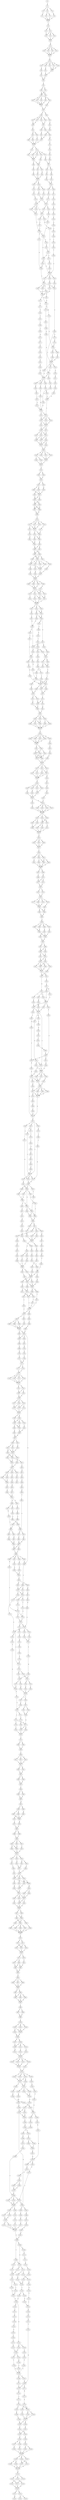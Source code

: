 strict digraph  {
	S0 -> S1 [ label = V ];
	S1 -> S2 [ label = L ];
	S1 -> S3 [ label = I ];
	S1 -> S4 [ label = A ];
	S2 -> S5 [ label = S ];
	S3 -> S6 [ label = L ];
	S3 -> S7 [ label = A ];
	S4 -> S8 [ label = D ];
	S5 -> S9 [ label = A ];
	S6 -> S9 [ label = A ];
	S7 -> S9 [ label = A ];
	S8 -> S9 [ label = A ];
	S9 -> S10 [ label = L ];
	S10 -> S11 [ label = K ];
	S10 -> S12 [ label = R ];
	S11 -> S13 [ label = N ];
	S11 -> S14 [ label = T ];
	S11 -> S15 [ label = G ];
	S12 -> S14 [ label = T ];
	S13 -> S16 [ label = L ];
	S14 -> S16 [ label = L ];
	S15 -> S16 [ label = L ];
	S16 -> S17 [ label = Q ];
	S17 -> S18 [ label = Q ];
	S17 -> S19 [ label = E ];
	S17 -> S20 [ label = D ];
	S17 -> S21 [ label = A ];
	S18 -> S22 [ label = K ];
	S19 -> S22 [ label = K ];
	S20 -> S22 [ label = K ];
	S21 -> S22 [ label = K ];
	S22 -> S23 [ label = I ];
	S23 -> S24 [ label = D ];
	S23 -> S25 [ label = H ];
	S23 -> S26 [ label = Y ];
	S23 -> S27 [ label = K ];
	S23 -> S28 [ label = R ];
	S24 -> S29 [ label = Q ];
	S25 -> S30 [ label = R ];
	S26 -> S31 [ label = N ];
	S27 -> S30 [ label = R ];
	S28 -> S30 [ label = R ];
	S29 -> S32 [ label = M ];
	S30 -> S33 [ label = L ];
	S31 -> S33 [ label = L ];
	S32 -> S34 [ label = E ];
	S33 -> S34 [ label = E ];
	S34 -> S35 [ label = L ];
	S35 -> S36 [ label = E ];
	S35 -> S37 [ label = D ];
	S36 -> S38 [ label = K ];
	S36 -> S39 [ label = R ];
	S37 -> S39 [ label = R ];
	S38 -> S40 [ label = K ];
	S39 -> S41 [ label = T ];
	S39 -> S42 [ label = S ];
	S39 -> S43 [ label = A ];
	S39 -> S44 [ label = R ];
	S40 -> S45 [ label = Q ];
	S41 -> S45 [ label = Q ];
	S42 -> S46 [ label = K ];
	S43 -> S45 [ label = Q ];
	S44 -> S45 [ label = Q ];
	S45 -> S47 [ label = A ];
	S46 -> S47 [ label = A ];
	S47 -> S48 [ label = K ];
	S47 -> S49 [ label = E ];
	S48 -> S50 [ label = A ];
	S49 -> S51 [ label = D ];
	S49 -> S52 [ label = K ];
	S49 -> S53 [ label = S ];
	S49 -> S54 [ label = R ];
	S50 -> S55 [ label = K ];
	S51 -> S56 [ label = N ];
	S52 -> S56 [ label = N ];
	S53 -> S57 [ label = S ];
	S54 -> S57 [ label = S ];
	S55 -> S58 [ label = N ];
	S56 -> S59 [ label = L ];
	S57 -> S60 [ label = M ];
	S57 -> S61 [ label = Y ];
	S58 -> S62 [ label = Q ];
	S59 -> S63 [ label = N ];
	S59 -> S64 [ label = K ];
	S60 -> S65 [ label = R ];
	S61 -> S66 [ label = T ];
	S62 -> S67 [ label = Q ];
	S63 -> S68 [ label = T ];
	S63 -> S69 [ label = I ];
	S64 -> S70 [ label = S ];
	S65 -> S67 [ label = Q ];
	S66 -> S71 [ label = H ];
	S67 -> S72 [ label = L ];
	S68 -> S72 [ label = L ];
	S69 -> S72 [ label = L ];
	S70 -> S72 [ label = L ];
	S71 -> S73 [ label = F ];
	S72 -> S74 [ label = S ];
	S72 -> S75 [ label = A ];
	S73 -> S76 [ label = F ];
	S74 -> S77 [ label = H ];
	S74 -> S78 [ label = R ];
	S74 -> S79 [ label = E ];
	S74 -> S80 [ label = K ];
	S75 -> S81 [ label = A ];
	S76 -> S82 [ label = Q ];
	S77 -> S83 [ label = R ];
	S78 -> S84 [ label = E ];
	S79 -> S85 [ label = K ];
	S80 -> S84 [ label = E ];
	S81 -> S84 [ label = E ];
	S82 -> S86 [ label = D ];
	S83 -> S87 [ label = V ];
	S84 -> S88 [ label = A ];
	S84 -> S89 [ label = T ];
	S85 -> S88 [ label = A ];
	S86 -> S87 [ label = V ];
	S87 -> S90 [ label = T ];
	S87 -> S91 [ label = R ];
	S88 -> S92 [ label = A ];
	S88 -> S93 [ label = Q ];
	S89 -> S94 [ label = S ];
	S90 -> S95 [ label = N ];
	S91 -> S96 [ label = K ];
	S92 -> S97 [ label = Q ];
	S93 -> S98 [ label = W ];
	S94 -> S99 [ label = L ];
	S95 -> S100 [ label = H ];
	S96 -> S101 [ label = R ];
	S97 -> S102 [ label = Y ];
	S98 -> S102 [ label = Y ];
	S99 -> S102 [ label = Y ];
	S100 -> S103 [ label = Q ];
	S101 -> S103 [ label = Q ];
	S102 -> S104 [ label = K ];
	S102 -> S105 [ label = R ];
	S103 -> S106 [ label = P ];
	S103 -> S107 [ label = Q ];
	S104 -> S108 [ label = K ];
	S104 -> S109 [ label = D ];
	S105 -> S110 [ label = G ];
	S106 -> S111 [ label = V ];
	S107 -> S112 [ label = D ];
	S108 -> S113 [ label = A ];
	S109 -> S114 [ label = L ];
	S110 -> S115 [ label = E ];
	S111 -> S116 [ label = S ];
	S112 -> S117 [ label = F ];
	S113 -> S118 [ label = L ];
	S114 -> S118 [ label = L ];
	S115 -> S119 [ label = P ];
	S116 -> S120 [ label = S ];
	S117 -> S121 [ label = T ];
	S118 -> S122 [ label = E ];
	S118 -> S121 [ label = T ];
	S119 -> S122 [ label = E ];
	S120 -> S123 [ label = P ];
	S121 -> S124 [ label = K ];
	S121 -> S125 [ label = S ];
	S122 -> S126 [ label = D ];
	S122 -> S127 [ label = Q ];
	S122 -> S128 [ label = N ];
	S123 -> S129 [ label = Y ];
	S124 -> S130 [ label = S ];
	S125 -> S127 [ label = Q ];
	S126 -> S131 [ label = E ];
	S127 -> S132 [ label = P ];
	S127 -> S133 [ label = S ];
	S128 -> S131 [ label = E ];
	S129 -> S134 [ label = V ];
	S130 -> S135 [ label = Q ];
	S131 -> S136 [ label = T ];
	S132 -> S137 [ label = K ];
	S133 -> S138 [ label = R ];
	S134 -> S139 [ label = E ];
	S135 -> S140 [ label = N ];
	S136 -> S140 [ label = N ];
	S136 -> S141 [ label = S ];
	S137 -> S136 [ label = T ];
	S138 -> S142 [ label = T ];
	S139 -> S143 [ label = A ];
	S140 -> S144 [ label = E ];
	S140 -> S145 [ label = S ];
	S141 -> S146 [ label = N ];
	S142 -> S147 [ label = A ];
	S142 -> S144 [ label = E ];
	S143 -> S148 [ label = A ];
	S144 -> S149 [ label = R ];
	S144 -> S150 [ label = A ];
	S145 -> S151 [ label = P ];
	S146 -> S152 [ label = L ];
	S147 -> S153 [ label = K ];
	S148 -> S154 [ label = L ];
	S149 -> S146 [ label = N ];
	S150 -> S155 [ label = G ];
	S150 -> S156 [ label = E ];
	S150 -> S157 [ label = T ];
	S151 -> S142 [ label = T ];
	S152 -> S158 [ label = V ];
	S152 -> S159 [ label = N ];
	S152 -> S160 [ label = A ];
	S152 -> S161 [ label = P ];
	S153 -> S162 [ label = P ];
	S154 -> S163 [ label = P ];
	S155 -> S164 [ label = Q ];
	S156 -> S165 [ label = A ];
	S157 -> S152 [ label = L ];
	S158 -> S166 [ label = H ];
	S159 -> S167 [ label = V ];
	S160 -> S166 [ label = H ];
	S161 -> S168 [ label = G ];
	S162 -> S150 [ label = A ];
	S163 -> S169 [ label = T ];
	S164 -> S161 [ label = P ];
	S165 -> S170 [ label = L ];
	S166 -> S171 [ label = Q ];
	S166 -> S172 [ label = S ];
	S167 -> S171 [ label = Q ];
	S168 -> S173 [ label = P ];
	S168 -> S174 [ label = T ];
	S169 -> S150 [ label = A ];
	S170 -> S166 [ label = H ];
	S171 -> S175 [ label = E ];
	S171 -> S176 [ label = K ];
	S172 -> S177 [ label = P ];
	S173 -> S178 [ label = D ];
	S174 -> S179 [ label = E ];
	S174 -> S180 [ label = V ];
	S175 -> S181 [ label = L ];
	S176 -> S182 [ label = G ];
	S177 -> S183 [ label = Q ];
	S178 -> S182 [ label = G ];
	S179 -> S184 [ label = Y ];
	S179 -> S185 [ label = R ];
	S179 -> S186 [ label = L ];
	S180 -> S187 [ label = V ];
	S181 -> S188 [ label = I ];
	S182 -> S189 [ label = W ];
	S182 -> S190 [ label = A ];
	S183 -> S191 [ label = P ];
	S184 -> S192 [ label = T ];
	S185 -> S193 [ label = N ];
	S186 -> S194 [ label = V ];
	S187 -> S195 [ label = D ];
	S188 -> S196 [ label = K ];
	S189 -> S197 [ label = N ];
	S190 -> S198 [ label = T ];
	S191 -> S199 [ label = G ];
	S192 -> S200 [ label = L ];
	S193 -> S201 [ label = T ];
	S194 -> S202 [ label = A ];
	S195 -> S203 [ label = Q ];
	S196 -> S204 [ label = Q ];
	S197 -> S204 [ label = Q ];
	S198 -> S204 [ label = Q ];
	S199 -> S205 [ label = S ];
	S200 -> S206 [ label = K ];
	S201 -> S207 [ label = I ];
	S202 -> S208 [ label = Q ];
	S203 -> S206 [ label = K ];
	S204 -> S209 [ label = E ];
	S204 -> S210 [ label = K ];
	S204 -> S211 [ label = D ];
	S205 -> S212 [ label = R ];
	S206 -> S213 [ label = L ];
	S206 -> S214 [ label = T ];
	S207 -> S215 [ label = G ];
	S208 -> S213 [ label = L ];
	S209 -> S179 [ label = E ];
	S210 -> S216 [ label = K ];
	S211 -> S174 [ label = T ];
	S212 -> S217 [ label = Y ];
	S213 -> S218 [ label = Q ];
	S213 -> S219 [ label = S ];
	S213 -> S220 [ label = R ];
	S214 -> S220 [ label = R ];
	S215 -> S206 [ label = K ];
	S216 -> S221 [ label = D ];
	S217 -> S222 [ label = S ];
	S218 -> S223 [ label = S ];
	S219 -> S223 [ label = S ];
	S220 -> S224 [ label = N ];
	S220 -> S223 [ label = S ];
	S221 -> S225 [ label = I ];
	S222 -> S226 [ label = P ];
	S223 -> S227 [ label = V ];
	S223 -> S228 [ label = A ];
	S224 -> S228 [ label = A ];
	S225 -> S229 [ label = S ];
	S226 -> S230 [ label = S ];
	S227 -> S231 [ label = E ];
	S228 -> S232 [ label = Q ];
	S228 -> S233 [ label = D ];
	S228 -> S231 [ label = E ];
	S229 -> S234 [ label = I ];
	S230 -> S235 [ label = P ];
	S231 -> S236 [ label = A ];
	S231 -> S237 [ label = S ];
	S232 -> S238 [ label = T ];
	S232 -> S237 [ label = S ];
	S233 -> S238 [ label = T ];
	S234 -> S208 [ label = Q ];
	S235 -> S239 [ label = N ];
	S236 -> S240 [ label = Q ];
	S236 -> S241 [ label = R ];
	S237 -> S241 [ label = R ];
	S238 -> S241 [ label = R ];
	S239 -> S242 [ label = R ];
	S240 -> S243 [ label = C ];
	S241 -> S243 [ label = C ];
	S242 -> S179 [ label = E ];
	S243 -> S244 [ label = K ];
	S243 -> S245 [ label = T ];
	S243 -> S246 [ label = R ];
	S243 -> S247 [ label = C ];
	S244 -> S248 [ label = I ];
	S244 -> S249 [ label = V ];
	S245 -> S250 [ label = L ];
	S246 -> S250 [ label = L ];
	S247 -> S250 [ label = L ];
	S248 -> S251 [ label = L ];
	S249 -> S251 [ label = L ];
	S250 -> S251 [ label = L ];
	S251 -> S252 [ label = E ];
	S252 -> S253 [ label = K ];
	S252 -> S254 [ label = R ];
	S253 -> S255 [ label = Q ];
	S254 -> S255 [ label = Q ];
	S255 -> S256 [ label = F ];
	S255 -> S257 [ label = L ];
	S256 -> S258 [ label = N ];
	S257 -> S259 [ label = E ];
	S257 -> S260 [ label = D ];
	S258 -> S261 [ label = Y ];
	S259 -> S261 [ label = Y ];
	S259 -> S262 [ label = N ];
	S260 -> S261 [ label = Y ];
	S261 -> S263 [ label = M ];
	S261 -> S264 [ label = T ];
	S262 -> S263 [ label = M ];
	S263 -> S265 [ label = R ];
	S263 -> S266 [ label = K ];
	S264 -> S266 [ label = K ];
	S265 -> S267 [ label = K ];
	S265 -> S268 [ label = R ];
	S266 -> S268 [ label = R ];
	S266 -> S267 [ label = K ];
	S267 -> S269 [ label = M ];
	S268 -> S269 [ label = M ];
	S269 -> S270 [ label = V ];
	S270 -> S271 [ label = E ];
	S270 -> S272 [ label = L ];
	S270 -> S273 [ label = Q ];
	S270 -> S274 [ label = A ];
	S271 -> S275 [ label = I ];
	S271 -> S276 [ label = N ];
	S272 -> S276 [ label = N ];
	S273 -> S277 [ label = C ];
	S274 -> S276 [ label = N ];
	S275 -> S278 [ label = G ];
	S276 -> S279 [ label = V ];
	S276 -> S280 [ label = A ];
	S277 -> S280 [ label = A ];
	S278 -> S281 [ label = N ];
	S279 -> S282 [ label = E ];
	S279 -> S283 [ label = K ];
	S280 -> S282 [ label = E ];
	S281 -> S284 [ label = K ];
	S282 -> S285 [ label = R ];
	S283 -> S284 [ label = K ];
	S284 -> S286 [ label = E ];
	S285 -> S286 [ label = E ];
	S285 -> S287 [ label = D ];
	S286 -> S288 [ label = R ];
	S286 -> S289 [ label = K ];
	S287 -> S289 [ label = K ];
	S288 -> S290 [ label = K ];
	S288 -> S291 [ label = G ];
	S288 -> S292 [ label = N ];
	S289 -> S292 [ label = N ];
	S290 -> S293 [ label = A ];
	S291 -> S294 [ label = E ];
	S292 -> S295 [ label = M ];
	S292 -> S293 [ label = A ];
	S292 -> S296 [ label = I ];
	S292 -> S297 [ label = V ];
	S293 -> S298 [ label = V ];
	S293 -> S299 [ label = I ];
	S294 -> S300 [ label = A ];
	S295 -> S299 [ label = I ];
	S296 -> S299 [ label = I ];
	S297 -> S301 [ label = L ];
	S298 -> S302 [ label = A ];
	S299 -> S303 [ label = L ];
	S300 -> S303 [ label = L ];
	S301 -> S304 [ label = M ];
	S302 -> S305 [ label = E ];
	S303 -> S305 [ label = E ];
	S304 -> S305 [ label = E ];
	S305 -> S306 [ label = K ];
	S305 -> S307 [ label = Q ];
	S305 -> S308 [ label = R ];
	S305 -> S309 [ label = N ];
	S306 -> S310 [ label = Q ];
	S307 -> S310 [ label = Q ];
	S308 -> S310 [ label = Q ];
	S309 -> S311 [ label = E ];
	S310 -> S312 [ label = S ];
	S310 -> S313 [ label = T ];
	S310 -> S314 [ label = V ];
	S310 -> S315 [ label = A ];
	S311 -> S315 [ label = A ];
	S312 -> S316 [ label = L ];
	S313 -> S317 [ label = Q ];
	S314 -> S318 [ label = A ];
	S314 -> S319 [ label = S ];
	S315 -> S317 [ label = Q ];
	S315 -> S319 [ label = S ];
	S316 -> S320 [ label = L ];
	S317 -> S320 [ label = L ];
	S318 -> S320 [ label = L ];
	S319 -> S320 [ label = L ];
	S320 -> S321 [ label = P ];
	S320 -> S322 [ label = Q ];
	S320 -> S323 [ label = E ];
	S321 -> S324 [ label = N ];
	S322 -> S325 [ label = R ];
	S322 -> S326 [ label = K ];
	S323 -> S325 [ label = R ];
	S324 -> S327 [ label = L ];
	S325 -> S328 [ label = E ];
	S326 -> S328 [ label = E ];
	S326 -> S329 [ label = Q ];
	S327 -> S330 [ label = Q ];
	S328 -> S331 [ label = K ];
	S328 -> S332 [ label = R ];
	S329 -> S330 [ label = Q ];
	S330 -> S333 [ label = P ];
	S330 -> S334 [ label = L ];
	S331 -> S335 [ label = E ];
	S331 -> S334 [ label = L ];
	S332 -> S336 [ label = G ];
	S333 -> S337 [ label = S ];
	S334 -> S338 [ label = K ];
	S334 -> S339 [ label = N ];
	S335 -> S340 [ label = Q ];
	S336 -> S341 [ label = R ];
	S337 -> S342 [ label = S ];
	S338 -> S343 [ label = D ];
	S339 -> S342 [ label = S ];
	S340 -> S343 [ label = D ];
	S341 -> S344 [ label = V ];
	S342 -> S345 [ label = S ];
	S342 -> S346 [ label = P ];
	S343 -> S347 [ label = Q ];
	S343 -> S348 [ label = H ];
	S344 -> S349 [ label = T ];
	S345 -> S350 [ label = D ];
	S346 -> S351 [ label = N ];
	S347 -> S352 [ label = M ];
	S347 -> S353 [ label = E ];
	S348 -> S352 [ label = M ];
	S349 -> S354 [ label = A ];
	S350 -> S355 [ label = V ];
	S351 -> S356 [ label = N ];
	S352 -> S357 [ label = K ];
	S353 -> S358 [ label = Q ];
	S354 -> S359 [ label = E ];
	S355 -> S360 [ label = K ];
	S355 -> S361 [ label = H ];
	S356 -> S362 [ label = Q ];
	S357 -> S363 [ label = L ];
	S358 -> S355 [ label = V ];
	S359 -> S364 [ label = N ];
	S360 -> S365 [ label = S ];
	S361 -> S366 [ label = G ];
	S361 -> S367 [ label = A ];
	S362 -> S367 [ label = A ];
	S362 -> S368 [ label = Y ];
	S363 -> S362 [ label = Q ];
	S363 -> S361 [ label = H ];
	S364 -> S369 [ label = R ];
	S365 -> S370 [ label = Q ];
	S366 -> S371 [ label = K ];
	S367 -> S371 [ label = K ];
	S368 -> S370 [ label = Q ];
	S369 -> S372 [ label = E ];
	S370 -> S373 [ label = G ];
	S370 -> S374 [ label = Q ];
	S371 -> S375 [ label = L ];
	S372 -> S376 [ label = A ];
	S373 -> S377 [ label = K ];
	S374 -> S378 [ label = E ];
	S375 -> S378 [ label = E ];
	S375 -> S379 [ label = D ];
	S376 -> S362 [ label = Q ];
	S377 -> S380 [ label = K ];
	S378 -> S380 [ label = K ];
	S379 -> S381 [ label = Q ];
	S380 -> S382 [ label = L ];
	S381 -> S382 [ label = L ];
	S382 -> S383 [ label = E ];
	S382 -> S384 [ label = D ];
	S382 -> S385 [ label = K ];
	S383 -> S386 [ label = R ];
	S383 -> S387 [ label = M ];
	S383 -> S388 [ label = K ];
	S384 -> S389 [ label = L ];
	S384 -> S390 [ label = V ];
	S385 -> S388 [ label = K ];
	S386 -> S391 [ label = L ];
	S387 -> S391 [ label = L ];
	S388 -> S391 [ label = L ];
	S389 -> S391 [ label = L ];
	S390 -> S391 [ label = L ];
	S391 -> S392 [ label = E ];
	S392 -> S393 [ label = I ];
	S392 -> S394 [ label = K ];
	S392 -> S395 [ label = H ];
	S392 -> S396 [ label = Q ];
	S392 -> S397 [ label = L ];
	S393 -> S398 [ label = E ];
	S394 -> S398 [ label = E ];
	S395 -> S399 [ label = R ];
	S396 -> S398 [ label = E ];
	S397 -> S398 [ label = E ];
	S398 -> S400 [ label = Y ];
	S398 -> S401 [ label = C ];
	S399 -> S402 [ label = F ];
	S400 -> S403 [ label = S ];
	S400 -> S404 [ label = L ];
	S401 -> S405 [ label = F ];
	S401 -> S404 [ label = L ];
	S402 -> S406 [ label = E ];
	S403 -> S407 [ label = K ];
	S404 -> S408 [ label = R ];
	S404 -> S407 [ label = K ];
	S405 -> S407 [ label = K ];
	S405 -> S408 [ label = R ];
	S406 -> S409 [ label = D ];
	S407 -> S410 [ label = L ];
	S408 -> S410 [ label = L ];
	S409 -> S410 [ label = L ];
	S410 -> S411 [ label = S ];
	S410 -> S412 [ label = T ];
	S410 -> S413 [ label = A ];
	S411 -> S414 [ label = R ];
	S411 -> S415 [ label = K ];
	S412 -> S416 [ label = T ];
	S412 -> S417 [ label = S ];
	S413 -> S417 [ label = S ];
	S414 -> S418 [ label = T ];
	S415 -> S418 [ label = T ];
	S416 -> S418 [ label = T ];
	S417 -> S419 [ label = R ];
	S417 -> S418 [ label = T ];
	S418 -> S420 [ label = Q ];
	S419 -> S421 [ label = K ];
	S420 -> S422 [ label = A ];
	S420 -> S423 [ label = K ];
	S420 -> S424 [ label = S ];
	S420 -> S425 [ label = T ];
	S421 -> S426 [ label = N ];
	S422 -> S427 [ label = L ];
	S423 -> S428 [ label = T ];
	S424 -> S429 [ label = M ];
	S425 -> S427 [ label = L ];
	S426 -> S430 [ label = K ];
	S427 -> S431 [ label = A ];
	S428 -> S431 [ label = A ];
	S429 -> S431 [ label = A ];
	S430 -> S432 [ label = S ];
	S431 -> S433 [ label = D ];
	S431 -> S434 [ label = E ];
	S432 -> S434 [ label = E ];
	S433 -> S435 [ label = T ];
	S434 -> S436 [ label = D ];
	S434 -> S437 [ label = V ];
	S434 -> S438 [ label = K ];
	S434 -> S439 [ label = M ];
	S435 -> S440 [ label = K ];
	S436 -> S440 [ label = K ];
	S437 -> S440 [ label = K ];
	S438 -> S440 [ label = K ];
	S439 -> S440 [ label = K ];
	S440 -> S441 [ label = L ];
	S440 -> S442 [ label = I ];
	S440 -> S443 [ label = V ];
	S441 -> S444 [ label = A ];
	S441 -> S445 [ label = S ];
	S442 -> S446 [ label = K ];
	S442 -> S447 [ label = Q ];
	S443 -> S446 [ label = K ];
	S444 -> S448 [ label = I ];
	S445 -> S448 [ label = I ];
	S446 -> S449 [ label = H ];
	S446 -> S450 [ label = E ];
	S447 -> S451 [ label = Q ];
	S448 -> S452 [ label = L ];
	S449 -> S452 [ label = L ];
	S450 -> S452 [ label = L ];
	S451 -> S452 [ label = L ];
	S452 -> S453 [ label = E ];
	S453 -> S454 [ label = E ];
	S453 -> S455 [ label = H ];
	S453 -> S456 [ label = Q ];
	S454 -> S457 [ label = K ];
	S455 -> S457 [ label = K ];
	S456 -> S457 [ label = K ];
	S457 -> S458 [ label = L ];
	S458 -> S459 [ label = Q ];
	S458 -> S460 [ label = K ];
	S458 -> S461 [ label = L ];
	S459 -> S462 [ label = K ];
	S460 -> S463 [ label = E ];
	S460 -> S464 [ label = L ];
	S461 -> S463 [ label = E ];
	S461 -> S465 [ label = N ];
	S462 -> S466 [ label = E ];
	S463 -> S466 [ label = E ];
	S464 -> S466 [ label = E ];
	S465 -> S466 [ label = E ];
	S466 -> S467 [ label = T ];
	S466 -> S468 [ label = E ];
	S467 -> S469 [ label = C ];
	S468 -> S470 [ label = H ];
	S469 -> S471 [ label = Q ];
	S470 -> S471 [ label = Q ];
	S470 -> S472 [ label = E ];
	S471 -> S473 [ label = R ];
	S472 -> S473 [ label = R ];
	S473 -> S474 [ label = L ];
	S473 -> S475 [ label = K ];
	S474 -> S476 [ label = L ];
	S475 -> S476 [ label = L ];
	S476 -> S477 [ label = V ];
	S476 -> S478 [ label = F ];
	S476 -> S479 [ label = L ];
	S476 -> S480 [ label = I ];
	S477 -> S481 [ label = Q ];
	S478 -> S481 [ label = Q ];
	S479 -> S482 [ label = S ];
	S480 -> S481 [ label = Q ];
	S481 -> S483 [ label = E ];
	S481 -> S484 [ label = D ];
	S482 -> S484 [ label = D ];
	S483 -> S485 [ label = K ];
	S484 -> S485 [ label = K ];
	S485 -> S486 [ label = A ];
	S486 -> S487 [ label = E ];
	S486 -> S488 [ label = S ];
	S486 -> S489 [ label = A ];
	S486 -> S490 [ label = D ];
	S487 -> S491 [ label = R ];
	S488 -> S492 [ label = E ];
	S489 -> S493 [ label = Q ];
	S490 -> S492 [ label = E ];
	S491 -> S494 [ label = L ];
	S492 -> S494 [ label = L ];
	S493 -> S495 [ label = F ];
	S493 -> S494 [ label = L ];
	S494 -> S496 [ label = Q ];
	S495 -> S496 [ label = Q ];
	S496 -> S497 [ label = R ];
	S496 -> S498 [ label = T ];
	S497 -> S499 [ label = E ];
	S498 -> S500 [ label = G ];
	S498 -> S499 [ label = E ];
	S499 -> S501 [ label = L ];
	S499 -> S502 [ label = A ];
	S500 -> S501 [ label = L ];
	S501 -> S503 [ label = D ];
	S501 -> S504 [ label = E ];
	S502 -> S504 [ label = E ];
	S503 -> S505 [ label = T ];
	S503 -> S506 [ label = I ];
	S504 -> S506 [ label = I ];
	S504 -> S507 [ label = K ];
	S504 -> S508 [ label = M ];
	S505 -> S509 [ label = S ];
	S506 -> S510 [ label = N ];
	S507 -> S510 [ label = N ];
	S508 -> S510 [ label = N ];
	S509 -> S511 [ label = L ];
	S510 -> S512 [ label = R ];
	S510 -> S511 [ label = L ];
	S511 -> S513 [ label = R ];
	S512 -> S514 [ label = I ];
	S513 -> S515 [ label = S ];
	S513 -> S516 [ label = L ];
	S514 -> S517 [ label = L ];
	S515 -> S518 [ label = P ];
	S516 -> S519 [ label = S ];
	S517 -> S520 [ label = M ];
	S517 -> S521 [ label = H ];
	S518 -> S522 [ label = A ];
	S519 -> S523 [ label = S ];
	S519 -> S522 [ label = A ];
	S519 -> S524 [ label = V ];
	S520 -> S519 [ label = S ];
	S520 -> S525 [ label = C ];
	S521 -> S519 [ label = S ];
	S522 -> S526 [ label = W ];
	S522 -> S527 [ label = V ];
	S523 -> S527 [ label = V ];
	S524 -> S528 [ label = P ];
	S525 -> S529 [ label = H ];
	S526 -> S530 [ label = V ];
	S527 -> S531 [ label = S ];
	S527 -> S532 [ label = P ];
	S527 -> S533 [ label = S ];
	S528 -> S534 [ label = P ];
	S529 -> S535 [ label = E ];
	S530 -> S536 [ label = K ];
	S531 -> S537 [ label = N ];
	S532 -> S538 [ label = V ];
	S533 -> S539 [ label = S ];
	S533 -> S540 [ label = K ];
	S534 -> S541 [ label = R ];
	S534 -> S542 [ label = T ];
	S535 -> S527 [ label = V ];
	S536 -> S542 [ label = T ];
	S537 -> S543 [ label = P ];
	S537 -> S533 [ label = S ];
	S538 -> S544 [ label = R ];
	S539 -> S545 [ label = E ];
	S540 -> S546 [ label = Q ];
	S540 -> S547 [ label = S ];
	S540 -> S548 [ label = H ];
	S541 -> S549 [ label = K ];
	S542 -> S550 [ label = E ];
	S543 -> S540 [ label = K ];
	S544 -> S551 [ label = D ];
	S545 -> S552 [ label = K ];
	S545 -> S553 [ label = S ];
	S545 -> S554 [ label = T ];
	S546 -> S555 [ label = P ];
	S547 -> S553 [ label = S ];
	S548 -> S553 [ label = S ];
	S549 -> S540 [ label = K ];
	S550 -> S545 [ label = E ];
	S551 -> S556 [ label = T ];
	S552 -> S557 [ label = K ];
	S553 -> S558 [ label = K ];
	S554 -> S559 [ label = R ];
	S555 -> S558 [ label = K ];
	S556 -> S560 [ label = S ];
	S557 -> S561 [ label = T ];
	S557 -> S562 [ label = S ];
	S557 -> S563 [ label = K ];
	S557 -> S564 [ label = T ];
	S558 -> S565 [ label = E ];
	S558 -> S566 [ label = K ];
	S558 -> S567 [ label = P ];
	S558 -> S568 [ label = G ];
	S559 -> S567 [ label = P ];
	S560 -> S569 [ label = K ];
	S561 -> S570 [ label = Q ];
	S561 -> S571 [ label = T ];
	S562 -> S572 [ label = S ];
	S563 -> S573 [ label = K ];
	S564 -> S574 [ label = P ];
	S564 -> S575 [ label = R ];
	S564 -> S576 [ label = K ];
	S565 -> S577 [ label = K ];
	S566 -> S577 [ label = K ];
	S567 -> S578 [ label = R ];
	S567 -> S577 [ label = K ];
	S568 -> S577 [ label = K ];
	S569 -> S534 [ label = P ];
	S570 -> S564 [ label = T ];
	S571 -> S579 [ label = V ];
	S572 -> S576 [ label = K ];
	S573 -> S580 [ label = A ];
	S574 -> S581 [ label = R ];
	S575 -> S582 [ label = K ];
	S576 -> S582 [ label = K ];
	S577 -> S552 [ label = K ];
	S578 -> S583 [ label = K ];
	S579 -> S584 [ label = I ];
	S580 -> S585 [ label = V ];
	S581 -> S586 [ label = T ];
	S582 -> S586 [ label = T ];
	S582 -> S587 [ label = I ];
	S582 -> S588 [ label = A ];
	S583 -> S589 [ label = A ];
	S584 -> S590 [ label = D ];
	S585 -> S575 [ label = R ];
	S586 -> S591 [ label = A ];
	S586 -> S592 [ label = K ];
	S586 -> S593 [ label = P ];
	S587 -> S594 [ label = S ];
	S588 -> S595 [ label = N ];
	S589 -> S596 [ label = V ];
	S590 -> S597 [ label = A ];
	S591 -> S598 [ label = K ];
	S592 -> S599 [ label = C ];
	S592 -> S600 [ label = T ];
	S593 -> S601 [ label = V ];
	S594 -> S600 [ label = T ];
	S595 -> S598 [ label = K ];
	S596 -> S552 [ label = K ];
	S597 -> S602 [ label = E ];
	S598 -> S603 [ label = N ];
	S598 -> S592 [ label = K ];
	S599 -> S604 [ label = L ];
	S600 -> S605 [ label = T ];
	S600 -> S604 [ label = L ];
	S601 -> S605 [ label = T ];
	S602 -> S606 [ label = K ];
	S603 -> S607 [ label = P ];
	S604 -> S608 [ label = K ];
	S605 -> S608 [ label = K ];
	S606 -> S609 [ label = P ];
	S607 -> S610 [ label = P ];
	S608 -> S611 [ label = R ];
	S608 -> S612 [ label = N ];
	S609 -> S564 [ label = T ];
	S610 -> S613 [ label = Q ];
	S611 -> S614 [ label = G ];
	S611 -> S615 [ label = R ];
	S611 -> S616 [ label = N ];
	S612 -> S617 [ label = D ];
	S613 -> S618 [ label = Q ];
	S614 -> S619 [ label = P ];
	S614 -> S620 [ label = L ];
	S615 -> S621 [ label = N ];
	S616 -> S622 [ label = E ];
	S617 -> S623 [ label = V ];
	S618 -> S624 [ label = C ];
	S619 -> S625 [ label = P ];
	S620 -> S625 [ label = P ];
	S621 -> S626 [ label = A ];
	S622 -> S627 [ label = L ];
	S623 -> S625 [ label = P ];
	S624 -> S628 [ label = Q ];
	S625 -> S629 [ label = Q ];
	S625 -> S630 [ label = K ];
	S626 -> S631 [ label = P ];
	S627 -> S632 [ label = A ];
	S628 -> S633 [ label = V ];
	S629 -> S634 [ label = Q ];
	S629 -> S635 [ label = E ];
	S630 -> S636 [ label = P ];
	S631 -> S637 [ label = S ];
	S632 -> S638 [ label = A ];
	S633 -> S639 [ label = V ];
	S634 -> S640 [ label = M ];
	S635 -> S641 [ label = S ];
	S636 -> S642 [ label = V ];
	S637 -> S643 [ label = P ];
	S638 -> S644 [ label = N ];
	S639 -> S645 [ label = L ];
	S640 -> S646 [ label = Y ];
	S641 -> S646 [ label = Y ];
	S642 -> S647 [ label = L ];
	S643 -> S648 [ label = H ];
	S644 -> S649 [ label = S ];
	S645 -> S650 [ label = L ];
	S646 -> S651 [ label = S ];
	S646 -> S652 [ label = R ];
	S647 -> S653 [ label = F ];
	S648 -> S646 [ label = Y ];
	S649 -> S654 [ label = L ];
	S650 -> S655 [ label = G ];
	S651 -> S656 [ label = K ];
	S652 -> S657 [ label = L ];
	S653 -> S658 [ label = P ];
	S654 -> S656 [ label = K ];
	S654 -> S659 [ label = G ];
	S655 -> S660 [ label = Q ];
	S656 -> S661 [ label = N ];
	S656 -> S662 [ label = F ];
	S656 -> S663 [ label = A ];
	S657 -> S661 [ label = N ];
	S658 -> S656 [ label = K ];
	S659 -> S664 [ label = H ];
	S660 -> S654 [ label = L ];
	S661 -> S665 [ label = K ];
	S661 -> S666 [ label = L ];
	S662 -> S667 [ label = G ];
	S663 -> S665 [ label = K ];
	S664 -> S665 [ label = K ];
	S665 -> S668 [ label = K ];
	S665 -> S669 [ label = Q ];
	S666 -> S670 [ label = A ];
	S667 -> S671 [ label = S ];
	S667 -> S670 [ label = A ];
	S668 -> S672 [ label = M ];
	S669 -> S673 [ label = L ];
	S670 -> S674 [ label = D ];
	S670 -> S675 [ label = P ];
	S671 -> S672 [ label = M ];
	S672 -> S676 [ label = P ];
	S673 -> S676 [ label = P ];
	S674 -> S677 [ label = V ];
	S675 -> S678 [ label = S ];
	S676 -> S679 [ label = F ];
	S676 -> S680 [ label = M ];
	S677 -> S676 [ label = P ];
	S678 -> S679 [ label = F ];
	S679 -> S681 [ label = V ];
	S679 -> S682 [ label = I ];
	S680 -> S683 [ label = L ];
	S681 -> S684 [ label = A ];
	S681 -> S685 [ label = P ];
	S681 -> S686 [ label = I ];
	S682 -> S687 [ label = T ];
	S683 -> S688 [ label = S ];
	S684 -> S689 [ label = G ];
	S685 -> S689 [ label = G ];
	S686 -> S689 [ label = G ];
	S687 -> S689 [ label = G ];
	S688 -> S690 [ label = E ];
	S689 -> S691 [ label = K ];
	S689 -> S692 [ label = T ];
	S690 -> S691 [ label = K ];
	S691 -> S693 [ label = S ];
	S691 -> S694 [ label = P ];
	S691 -> S695 [ label = K ];
	S692 -> S693 [ label = S ];
	S693 -> S696 [ label = T ];
	S694 -> S697 [ label = A ];
	S695 -> S698 [ label = P ];
	S696 -> S699 [ label = S ];
	S697 -> S700 [ label = R ];
	S698 -> S701 [ label = T ];
	S698 -> S702 [ label = S ];
	S699 -> S703 [ label = P ];
	S700 -> S704 [ label = A ];
	S701 -> S705 [ label = R ];
	S702 -> S705 [ label = R ];
	S702 -> S706 [ label = V ];
	S703 -> S707 [ label = S ];
	S704 -> S708 [ label = C ];
	S705 -> S709 [ label = T ];
	S705 -> S710 [ label = I ];
	S706 -> S711 [ label = P ];
	S707 -> S712 [ label = H ];
	S708 -> S712 [ label = H ];
	S709 -> S713 [ label = T ];
	S710 -> S714 [ label = L ];
	S711 -> S715 [ label = N ];
	S712 -> S716 [ label = S ];
	S712 -> S717 [ label = A ];
	S713 -> S718 [ label = S ];
	S714 -> S719 [ label = Q ];
	S715 -> S720 [ label = P ];
	S716 -> S721 [ label = V ];
	S717 -> S721 [ label = V ];
	S718 -> S719 [ label = Q ];
	S718 -> S722 [ label = R ];
	S719 -> S723 [ label = C ];
	S720 -> S724 [ label = Q ];
	S720 -> S725 [ label = G ];
	S721 -> S726 [ label = H ];
	S721 -> S727 [ label = N ];
	S721 -> S728 [ label = S ];
	S721 -> S729 [ label = R ];
	S722 -> S723 [ label = C ];
	S723 -> S730 [ label = K ];
	S723 -> S731 [ label = E ];
	S724 -> S732 [ label = A ];
	S725 -> S733 [ label = S ];
	S726 -> S734 [ label = A ];
	S727 -> S734 [ label = A ];
	S728 -> S734 [ label = A ];
	S729 -> S734 [ label = A ];
	S730 -> S720 [ label = P ];
	S730 -> S735 [ label = V ];
	S730 -> S736 [ label = A ];
	S731 -> S737 [ label = N ];
	S732 -> S738 [ label = G ];
	S733 -> S739 [ label = V ];
	S733 -> S740 [ label = P ];
	S734 -> S741 [ label = N ];
	S734 -> S742 [ label = S ];
	S735 -> S743 [ label = V ];
	S736 -> S744 [ label = A ];
	S737 -> S745 [ label = G ];
	S738 -> S746 [ label = D ];
	S739 -> S747 [ label = S ];
	S740 -> S748 [ label = P ];
	S741 -> S749 [ label = V ];
	S741 -> S750 [ label = L ];
	S742 -> S749 [ label = V ];
	S743 -> S751 [ label = P ];
	S744 -> S751 [ label = P ];
	S745 -> S752 [ label = R ];
	S746 -> S753 [ label = Q ];
	S747 -> S754 [ label = K ];
	S747 -> S755 [ label = S ];
	S748 -> S756 [ label = E ];
	S748 -> S757 [ label = A ];
	S749 -> S758 [ label = Q ];
	S750 -> S758 [ label = Q ];
	S751 -> S759 [ label = P ];
	S752 -> S760 [ label = D ];
	S753 -> S761 [ label = S ];
	S754 -> S762 [ label = K ];
	S755 -> S763 [ label = S ];
	S756 -> S764 [ label = N ];
	S757 -> S746 [ label = D ];
	S758 -> S765 [ label = S ];
	S758 -> S766 [ label = N ];
	S758 -> S767 [ label = R ];
	S759 -> S768 [ label = H ];
	S760 -> S769 [ label = L ];
	S761 -> S770 [ label = L ];
	S761 -> S771 [ label = S ];
	S762 -> S772 [ label = S ];
	S763 -> S772 [ label = S ];
	S764 -> S772 [ label = S ];
	S765 -> S773 [ label = V ];
	S765 -> S774 [ label = I ];
	S766 -> S775 [ label = L ];
	S766 -> S773 [ label = V ];
	S767 -> S775 [ label = L ];
	S768 -> S747 [ label = S ];
	S768 -> S748 [ label = P ];
	S769 -> S776 [ label = R ];
	S770 -> S777 [ label = D ];
	S770 -> S778 [ label = T ];
	S771 -> S779 [ label = G ];
	S772 -> S780 [ label = V ];
	S772 -> S781 [ label = A ];
	S773 -> S782 [ label = L ];
	S774 -> S782 [ label = L ];
	S775 -> S782 [ label = L ];
	S776 -> S725 [ label = G ];
	S777 -> S783 [ label = S ];
	S777 -> S784 [ label = N ];
	S778 -> S785 [ label = L ];
	S779 -> S786 [ label = G ];
	S780 -> S787 [ label = S ];
	S781 -> S788 [ label = P ];
	S782 -> S789 [ label = H ];
	S782 -> S790 [ label = Q ];
	S783 -> S791 [ label = L ];
	S784 -> S791 [ label = L ];
	S785 -> S791 [ label = L ];
	S786 -> S783 [ label = S ];
	S787 -> S792 [ label = I ];
	S787 -> S793 [ label = V ];
	S788 -> S761 [ label = S ];
	S789 -> S794 [ label = M ];
	S789 -> S795 [ label = D ];
	S789 -> S796 [ label = I ];
	S790 -> S794 [ label = M ];
	S791 -> S797 [ label = S ];
	S792 -> S798 [ label = C ];
	S793 -> S798 [ label = C ];
	S794 -> S799 [ label = M ];
	S794 -> S800 [ label = V ];
	S795 -> S801 [ label = L ];
	S796 -> S799 [ label = M ];
	S797 -> S802 [ label = D ];
	S797 -> S803 [ label = E ];
	S798 -> S777 [ label = D ];
	S799 -> S804 [ label = K ];
	S800 -> S805 [ label = Q ];
	S801 -> S804 [ label = K ];
	S802 -> S806 [ label = L ];
	S803 -> S806 [ label = L ];
	S804 -> S807 [ label = H ];
	S805 -> S807 [ label = H ];
	S806 -> S808 [ label = L ];
	S807 -> S809 [ label = H ];
	S807 -> S810 [ label = Y ];
	S808 -> S811 [ label = L ];
	S808 -> S812 [ label = I ];
	S808 -> S813 [ label = M ];
	S809 -> S814 [ label = Q ];
	S809 -> S815 [ label = S ];
	S810 -> S816 [ label = G ];
	S811 -> S817 [ label = A ];
	S812 -> S817 [ label = A ];
	S813 -> S817 [ label = A ];
	S814 -> S818 [ label = P ];
	S815 -> S818 [ label = P ];
	S815 -> S819 [ label = H ];
	S816 -> S818 [ label = P ];
	S817 -> S820 [ label = L ];
	S817 -> S821 [ label = M ];
	S818 -> S822 [ label = W ];
	S818 -> S823 [ label = Q ];
	S818 -> S824 [ label = L ];
	S819 -> S823 [ label = Q ];
	S820 -> S825 [ label = Q ];
	S821 -> S825 [ label = Q ];
	S822 -> S826 [ label = L ];
	S823 -> S827 [ label = I ];
	S823 -> S826 [ label = L ];
	S824 -> S828 [ label = Y ];
	S825 -> S829 [ label = D ];
	S825 -> S830 [ label = E ];
	S826 -> S831 [ label = C ];
	S827 -> S832 [ label = L ];
	S828 -> S831 [ label = C ];
	S829 -> S833 [ label = E ];
	S830 -> S833 [ label = E ];
	S831 -> S834 [ label = E ];
	S831 -> S835 [ label = N ];
	S831 -> S836 [ label = D ];
	S832 -> S837 [ label = Q ];
	S833 -> S838 [ label = L ];
	S834 -> S839 [ label = Q ];
	S834 -> S840 [ label = R ];
	S835 -> S841 [ label = D ];
	S836 -> S842 [ label = G ];
	S837 -> S843 [ label = K ];
	S838 -> S844 [ label = G ];
	S838 -> S845 [ label = D ];
	S839 -> S846 [ label = V ];
	S840 -> S846 [ label = V ];
	S841 -> S847 [ label = A ];
	S842 -> S848 [ label = N ];
	S843 -> S849 [ label = P ];
	S844 -> S850 [ label = Q ];
	S845 -> S850 [ label = Q ];
	S846 -> S851 [ label = S ];
	S848 -> S853 [ label = Q ];
	S849 -> S854 [ label = A ];
	S850 -> S855 [ label = M ];
	S851 -> S856 [ label = A ];
	S853 -> S857 [ label = D ];
	S854 -> S858 [ label = E ];
	S855 -> S859 [ label = S ];
	S855 -> S860 [ label = N ];
	S856 -> S861 [ label = L ];
	S857 -> S861 [ label = L ];
	S858 -> S862 [ label = V ];
	S859 -> S863 [ label = F ];
	S859 -> S864 [ label = V ];
	S860 -> S865 [ label = M ];
	S861 -> S866 [ label = H ];
	S861 -> S867 [ label = K ];
	S862 -> S868 [ label = A ];
	S863 -> S869 [ label = E ];
	S863 -> S870 [ label = D ];
	S864 -> S869 [ label = E ];
	S865 -> S869 [ label = E ];
	S866 -> S871 [ label = A ];
	S866 -> S872 [ label = I ];
	S867 -> S873 [ label = T ];
	S868 -> S874 [ label = I ];
	S868 -> S875 [ label = E ];
	S869 -> S876 [ label = H ];
	S870 -> S877 [ label = Y ];
	S871 -> S878 [ label = P ];
	S872 -> S879 [ label = R ];
	S873 -> S880 [ label = C ];
	S874 -> S881 [ label = R ];
	S875 -> S882 [ label = P ];
	S876 -> S883 [ label = Q ];
	S877 -> S883 [ label = Q ];
	S878 -> S884 [ label = A ];
	S879 -> S885 [ label = S ];
	S880 -> S886 [ label = G ];
	S881 -> S887 [ label = R ];
	S882 -> S887 [ label = R ];
	S883 -> S888 [ label = D ];
	S883 -> S889 [ label = E ];
	S884 -> S890 [ label = G ];
	S885 -> S891 [ label = P ];
	S885 -> S892 [ label = V ];
	S886 -> S893 [ label = C ];
	S887 -> S894 [ label = N ];
	S887 -> S895 [ label = C ];
	S888 -> S896 [ label = L ];
	S889 -> S896 [ label = L ];
	S890 -> S868 [ label = A ];
	S891 -> S897 [ label = Q ];
	S892 -> S898 [ label = K ];
	S893 -> S885 [ label = S ];
	S894 -> S899 [ label = L ];
	S895 -> S899 [ label = L ];
	S896 -> S900 [ label = L ];
	S896 -> S901 [ label = V ];
	S896 -> S902 [ label = E ];
	S897 -> S903 [ label = K ];
	S898 -> S903 [ label = K ];
	S899 -> S904 [ label = S ];
	S899 -> S905 [ label = Y ];
	S899 -> S906 [ label = R ];
	S899 -> S907 [ label = H ];
	S900 -> S908 [ label = R ];
	S900 -> S909 [ label = N ];
	S901 -> S910 [ label = T ];
	S902 -> S908 [ label = R ];
	S903 -> S894 [ label = N ];
	S904 -> S911 [ label = G ];
	S905 -> S695 [ label = K ];
	S906 -> S912 [ label = N ];
	S907 -> S913 [ label = T ];
	S908 -> S914 [ label = Q ];
	S909 -> S914 [ label = Q ];
	S910 -> S914 [ label = Q ];
	S911 -> S915 [ label = E ];
	S912 -> S718 [ label = S ];
	S913 -> S916 [ label = D ];
	S914 -> S917 [ label = L ];
	S914 -> S918 [ label = M ];
	S914 -> S919 [ label = I ];
	S915 -> S920 [ label = F ];
	S916 -> S920 [ label = F ];
	S917 -> S921 [ label = G ];
	S918 -> S922 [ label = K ];
	S918 -> S923 [ label = E ];
	S919 -> S924 [ label = Q ];
	S920 -> S925 [ label = S ];
	S921 -> S926 [ label = V ];
	S922 -> S927 [ label = E ];
	S923 -> S928 [ label = A ];
	S924 -> S927 [ label = E ];
	S925 -> S929 [ label = S ];
	S925 -> S930 [ label = D ];
	S926 -> S931 [ label = V ];
	S927 -> S932 [ label = T ];
	S928 -> S932 [ label = T ];
	S929 -> S933 [ label = K ];
	S930 -> S702 [ label = S ];
	S931 -> S934 [ label = Q ];
	S932 -> S935 [ label = E ];
	S932 -> S934 [ label = Q ];
	S932 -> S936 [ label = R ];
	S933 -> S937 [ label = P ];
	S934 -> S938 [ label = N ];
	S934 -> S939 [ label = S ];
	S935 -> S939 [ label = S ];
	S935 -> S940 [ label = R ];
	S936 -> S941 [ label = E ];
	S937 -> S942 [ label = A ];
	S938 -> S943 [ label = R ];
	S939 -> S944 [ label = H ];
	S940 -> S945 [ label = P ];
	S941 -> S945 [ label = P ];
	S942 -> S946 [ label = R ];
	S943 -> S947 [ label = E ];
	S944 -> S948 [ label = A ];
	S944 -> S949 [ label = S ];
	S945 -> S947 [ label = E ];
	S946 -> S730 [ label = K ];
	S947 -> S950 [ label = E ];
	S947 -> S951 [ label = V ];
	S947 -> S952 [ label = Q ];
	S948 -> S951 [ label = V ];
	S949 -> S951 [ label = V ];
	S950 -> S953 [ label = K ];
	S951 -> S954 [ label = C ];
	S951 -> S955 [ label = R ];
	S952 -> S955 [ label = R ];
	S953 -> S956 [ label = E ];
	S954 -> S956 [ label = E ];
	S955 -> S956 [ label = E ];
	S956 -> S957 [ label = D ];
	S956 -> S958 [ label = N ];
	S957 -> S959 [ label = L ];
	S957 -> S960 [ label = I ];
	S958 -> S959 [ label = L ];
	S959 -> S961 [ label = K ];
	S959 -> S962 [ label = E ];
	S959 -> S963 [ label = Q ];
	S960 -> S962 [ label = E ];
	S961 -> S964 [ label = L ];
	S962 -> S965 [ label = C ];
	S962 -> S966 [ label = R ];
	S962 -> S967 [ label = S ];
	S963 -> S968 [ label = K ];
	S964 -> S969 [ label = E ];
	S965 -> S969 [ label = E ];
	S966 -> S969 [ label = E ];
	S967 -> S969 [ label = E ];
	S968 -> S969 [ label = E ];
	S969 -> S970 [ label = L ];
	S970 -> S971 [ label = E ];
	S970 -> S972 [ label = D ];
	S971 -> S973 [ label = S ];
	S971 -> S974 [ label = H ];
	S971 -> S975 [ label = R ];
	S972 -> S973 [ label = S ];
	S973 -> S976 [ label = L ];
	S974 -> S976 [ label = L ];
	S975 -> S976 [ label = L ];
	S976 -> S977 [ label = V ];
	S976 -> S978 [ label = T ];
	S977 -> S979 [ label = S ];
	S977 -> S980 [ label = K ];
	S978 -> S981 [ label = T ];
	S979 -> S982 [ label = R ];
	S980 -> S983 [ label = K ];
	S980 -> S982 [ label = R ];
	S981 -> S983 [ label = K ];
	S982 -> S984 [ label = M ];
	S983 -> S984 [ label = M ];
	S984 -> S985 [ label = E ];
	S985 -> S986 [ label = E ];
	S985 -> S987 [ label = I ];
	S985 -> S988 [ label = V ];
	S986 -> S989 [ label = K ];
	S987 -> S989 [ label = K ];
	S988 -> S989 [ label = K ];
	S989 -> S990 [ label = G ];
	S989 -> S991 [ label = R ];
	S990 -> S992 [ label = A ];
	S990 -> S993 [ label = D ];
	S990 -> S994 [ label = E ];
	S991 -> S994 [ label = E ];
	S992 -> S995 [ label = Q ];
	S993 -> S995 [ label = Q ];
	S994 -> S995 [ label = Q ];
	S995 -> S996 [ label = I ];
	S996 -> S997 [ label = T ];
	S996 -> S998 [ label = S ];
	S997 -> S999 [ label = K ];
	S998 -> S999 [ label = K ];
	S999 -> S1000 [ label = L ];
	S1000 -> S1001 [ label = R ];
	S1000 -> S1002 [ label = M ];
	S1000 -> S1003 [ label = K ];
	S1001 -> S1004 [ label = K ];
	S1002 -> S1004 [ label = K ];
	S1003 -> S1005 [ label = R ];
	S1003 -> S1004 [ label = K ];
	S1004 -> S1006 [ label = H ];
	S1005 -> S1006 [ label = H ];
	S1006 -> S1007 [ label = W ];
	S1006 -> S1008 [ label = Q ];
	S1007 -> S1009 [ label = Q ];
	S1008 -> S1010 [ label = D ];
	S1008 -> S1011 [ label = K ];
	S1008 -> S1009 [ label = Q ];
	S1009 -> S1012 [ label = M ];
	S1010 -> S1013 [ label = S ];
	S1011 -> S1014 [ label = A ];
	S1012 -> S1015 [ label = V ];
	S1013 -> S1015 [ label = V ];
	S1014 -> S1015 [ label = V ];
	S1015 -> S1016 [ label = Q ];
	S1015 -> S1017 [ label = R ];
	S1015 -> S1018 [ label = E ];
	S1015 -> S1019 [ label = H ];
	S1016 -> S1020 [ label = K ];
	S1017 -> S1020 [ label = K ];
	S1018 -> S1021 [ label = T ];
	S1019 -> S1020 [ label = K ];
	S1020 -> S1022 [ label = L ];
	S1021 -> S1022 [ label = L ];
	S1022 -> S1023 [ label = M ];
	S1022 -> S1024 [ label = Q ];
	S1022 -> S1025 [ label = K ];
	S1022 -> S1026 [ label = S ];
	S1023 -> S1027 [ label = Q ];
	S1024 -> S1027 [ label = Q ];
	S1024 -> S1028 [ label = K ];
	S1025 -> S1027 [ label = Q ];
	S1026 -> S1029 [ label = R ];
	S1027 -> S1030 [ label = G ];
	S1027 -> S1031 [ label = K ];
	S1028 -> S1031 [ label = K ];
	S1029 -> S1032 [ label = Q ];
	S1030 -> S1033 [ label = Q ];
	S1031 -> S1034 [ label = V ];
	S1031 -> S1035 [ label = S ];
	S1031 -> S1036 [ label = L ];
	S1032 -> S1037 [ label = R ];
	S1033 -> S1038 [ label = R ];
	S1034 -> S1039 [ label = Q ];
	S1035 -> S1040 [ label = K ];
	S1036 -> S1039 [ label = Q ];
	S1037 -> S1041 [ label = S ];
	S1038 -> S1042 [ label = G ];
	S1039 -> S1043 [ label = N ];
	S1040 -> S1044 [ label = M ];
	S1041 -> S1045 [ label = E ];
	S1042 -> S1046 [ label = Q ];
	S1043 -> S1047 [ label = S ];
	S1044 -> S1048 [ label = A ];
	S1045 -> S1049 [ label = V ];
	S1045 -> S1050 [ label = E ];
	S1046 -> S1045 [ label = E ];
	S1047 -> S1051 [ label = K ];
	S1047 -> S1052 [ label = R ];
	S1048 -> S1051 [ label = K ];
	S1049 -> S1053 [ label = A ];
	S1050 -> S1054 [ label = P ];
	S1051 -> S1055 [ label = M ];
	S1051 -> S1056 [ label = R ];
	S1052 -> S1055 [ label = M ];
	S1053 -> S1057 [ label = R ];
	S1054 -> S1058 [ label = S ];
	S1055 -> S1059 [ label = S ];
	S1056 -> S1060 [ label = P ];
	S1056 -> S1061 [ label = Q ];
	S1057 -> S1062 [ label = R ];
	S1058 -> S1063 [ label = V ];
	S1059 -> S1064 [ label = E ];
	S1060 -> S1065 [ label = S ];
	S1061 -> S1066 [ label = A ];
	S1062 -> S1067 [ label = N ];
	S1062 -> S1068 [ label = E ];
	S1063 -> S1069 [ label = R ];
	S1064 -> S1070 [ label = A ];
	S1065 -> S1071 [ label = A ];
	S1066 -> S1072 [ label = P ];
	S1067 -> S1073 [ label = A ];
	S1068 -> S1074 [ label = D ];
	S1069 -> S1075 [ label = K ];
	S1070 -> S1076 [ label = S ];
	S1071 -> S1077 [ label = A ];
	S1072 -> S1078 [ label = R ];
	S1073 -> S1079 [ label = L ];
	S1074 -> S1080 [ label = S ];
	S1075 -> S1081 [ label = T ];
	S1076 -> S1082 [ label = C ];
	S1076 -> S1083 [ label = G ];
	S1077 -> S1084 [ label = S ];
	S1078 -> S1085 [ label = A ];
	S1079 -> S1056 [ label = R ];
	S1079 -> S1086 [ label = K ];
	S1080 -> S1087 [ label = N ];
	S1081 -> S1088 [ label = P ];
	S1082 -> S1089 [ label = I ];
	S1083 -> S1089 [ label = I ];
	S1084 -> S1090 [ label = P ];
	S1085 -> S1091 [ label = Q ];
	S1086 -> S1092 [ label = N ];
	S1086 -> S1093 [ label = L ];
	S1087 -> S1094 [ label = P ];
	S1087 -> S1095 [ label = S ];
	S1088 -> S1096 [ label = G ];
	S1089 -> S1097 [ label = Q ];
	S1090 -> S1098 [ label = V ];
	S1090 -> S1099 [ label = R ];
	S1091 -> S1090 [ label = P ];
	S1092 -> S1100 [ label = I ];
	S1092 -> S1101 [ label = V ];
	S1093 -> S1102 [ label = P ];
	S1094 -> S1103 [ label = K ];
	S1095 -> S1103 [ label = K ];
	S1096 -> S1079 [ label = L ];
	S1096 -> S1104 [ label = S ];
	S1096 -> S1105 [ label = I ];
	S1097 -> S1062 [ label = R ];
	S1098 -> S1106 [ label = K ];
	S1098 -> S1107 [ label = Q ];
	S1099 -> S1106 [ label = K ];
	S1099 -> S1108 [ label = T ];
	S1100 -> S1109 [ label = K ];
	S1101 -> S1109 [ label = K ];
	S1102 -> S1110 [ label = V ];
	S1103 -> S1096 [ label = G ];
	S1104 -> S1086 [ label = K ];
	S1105 -> S1086 [ label = K ];
	S1106 -> S1111 [ label = M ];
	S1106 -> S1112 [ label = C ];
	S1107 -> S1113 [ label = D ];
	S1108 -> S1114 [ label = G ];
	S1109 -> S1115 [ label = Y ];
	S1109 -> S1116 [ label = N ];
	S1110 -> S1117 [ label = P ];
	S1111 -> S1118 [ label = K ];
	S1112 -> S1119 [ label = L ];
	S1112 -> S1120 [ label = S ];
	S1113 -> S1118 [ label = K ];
	S1114 -> S1121 [ label = G ];
	S1115 -> S1084 [ label = S ];
	S1116 -> S1084 [ label = S ];
	S1117 -> S1084 [ label = S ];
	S1118 -> S1122 [ label = R ];
	S1119 -> S1123 [ label = L ];
	S1120 -> S1124 [ label = H ];
	S1121 -> S1125 [ label = A ];
	S1122 -> S1126 [ label = T ];
	S1122 -> S1127 [ label = R ];
	S1123 -> S1128 [ label = N ];
	S1124 -> S1129 [ label = E ];
	S1125 -> S1130 [ label = S ];
	S1126 -> S1131 [ label = G ];
	S1127 -> S1132 [ label = A ];
	S1128 -> S1133 [ label = H ];
	S1129 -> S1134 [ label = S ];
	S1130 -> S1135 [ label = R ];
	S1131 -> S1136 [ label = R ];
	S1132 -> S1131 [ label = G ];
	S1133 -> S1137 [ label = S ];
	S1134 -> S1138 [ label = A ];
	S1134 -> S1139 [ label = S ];
	S1135 -> S1140 [ label = V ];
	S1136 -> S1141 [ label = K ];
	S1136 -> S1142 [ label = R ];
	S1137 -> S1143 [ label = L ];
	S1138 -> S1136 [ label = R ];
	S1139 -> S1144 [ label = P ];
	S1140 -> S1129 [ label = E ];
	S1141 -> S1145 [ label = E ];
	S1141 -> S1146 [ label = G ];
	S1142 -> S1147 [ label = S ];
	S1143 -> S1148 [ label = Q ];
	S1144 -> S1143 [ label = L ];
	S1145 -> S1149 [ label = G ];
	S1146 -> S1150 [ label = V ];
	S1147 -> S1151 [ label = S ];
	S1148 -> S1152 [ label = K ];
	S1149 -> S1153 [ label = P ];
	S1149 -> S1154 [ label = L ];
	S1150 -> S1155 [ label = A ];
	S1151 -> S1156 [ label = P ];
	S1152 -> S1157 [ label = N ];
	S1153 -> S1158 [ label = V ];
	S1154 -> S1159 [ label = R ];
	S1155 -> S1160 [ label = G ];
	S1156 -> S1161 [ label = C ];
	S1157 -> S1162 [ label = S ];
	S1158 -> S1163 [ label = Q ];
	S1159 -> S1164 [ label = S ];
	S1160 -> S1163 [ label = Q ];
	S1161 -> S1165 [ label = K ];
	S1162 -> S1166 [ label = N ];
	S1163 -> S1167 [ label = N ];
	S1163 -> S1168 [ label = D ];
	S1164 -> S1163 [ label = Q ];
	S1165 -> S1169 [ label = S ];
	S1166 -> S1170 [ label = L ];
	S1166 -> S1171 [ label = F ];
	S1167 -> S1166 [ label = N ];
	S1168 -> S1172 [ label = S ];
	S1169 -> S1173 [ label = A ];
	S1170 -> S1174 [ label = Q ];
	S1171 -> S1175 [ label = H ];
	S1172 -> S1170 [ label = L ];
	S1173 -> S1176 [ label = Q ];
	S1174 -> S1177 [ label = L ];
	S1175 -> S1178 [ label = P ];
	S1176 -> S1149 [ label = G ];
	S1177 -> S1179 [ label = L ];
	S1178 -> S1180 [ label = T ];
	S1178 -> S1181 [ label = K ];
	S1179 -> S1182 [ label = R ];
	S1179 -> S1181 [ label = K ];
	S1180 -> S1183 [ label = P ];
	S1181 -> S1184 [ label = K ];
	S1181 -> S1185 [ label = R ];
	S1182 -> S1186 [ label = E ];
	S1183 -> S1187 [ label = V ];
	S1184 -> S1187 [ label = V ];
	S1185 -> S1187 [ label = V ];
	S1186 -> S1188 [ label = T ];
	S1187 -> S1189 [ label = H ];
	S1187 -> S1190 [ label = Q ];
	S1188 -> S1190 [ label = Q ];
	S1189 -> S1191 [ label = N ];
	S1190 -> S1192 [ label = K ];
	S1191 -> S1193 [ label = L ];
	S1192 -> S1194 [ label = F ];
	S1192 -> S1193 [ label = L ];
	S1193 -> S1195 [ label = Q ];
	S1194 -> S1196 [ label = R ];
	S1195 -> S1197 [ label = M ];
	S1195 -> S1198 [ label = L ];
	S1196 -> S1199 [ label = N ];
	S1197 -> S1200 [ label = K ];
	S1198 -> S1201 [ label = H ];
	S1199 -> S1202 [ label = N ];
	S1199 -> S1203 [ label = G ];
	S1200 -> S1204 [ label = L ];
	S1201 -> S1204 [ label = L ];
	S1202 -> S1204 [ label = L ];
	S1203 -> S1204 [ label = L ];
	S1204 -> S1205 [ label = R ];
	S1204 -> S1206 [ label = K ];
	S1204 -> S1207 [ label = S ];
	S1205 -> S1208 [ label = E ];
	S1205 -> S1209 [ label = R ];
	S1206 -> S1210 [ label = K ];
	S1206 -> S1211 [ label = Q ];
	S1207 -> S1210 [ label = K ];
	S1208 -> S1212 [ label = D ];
	S1209 -> S1212 [ label = D ];
	S1210 -> S1212 [ label = D ];
	S1211 -> S1212 [ label = D ];
	S1212 -> S1213 [ label = D ];
	S1213 -> S1214 [ label = V ];
	S1213 -> S1215 [ label = I ];
	S1213 -> S1216 [ label = L ];
	S1214 -> S1217 [ label = S ];
	S1215 -> S1218 [ label = M ];
	S1215 -> S1219 [ label = T ];
	S1216 -> S1217 [ label = S ];
	S1217 -> S1220 [ label = W ];
	S1218 -> S1220 [ label = W ];
	S1219 -> S1220 [ label = W ];
	S1220 -> S1221 [ label = D ];
	S1220 -> S1222 [ label = E ];
	S1221 -> S1223 [ label = M ];
	S1222 -> S1224 [ label = Q ];
	S1222 -> S1225 [ label = T ];
}
